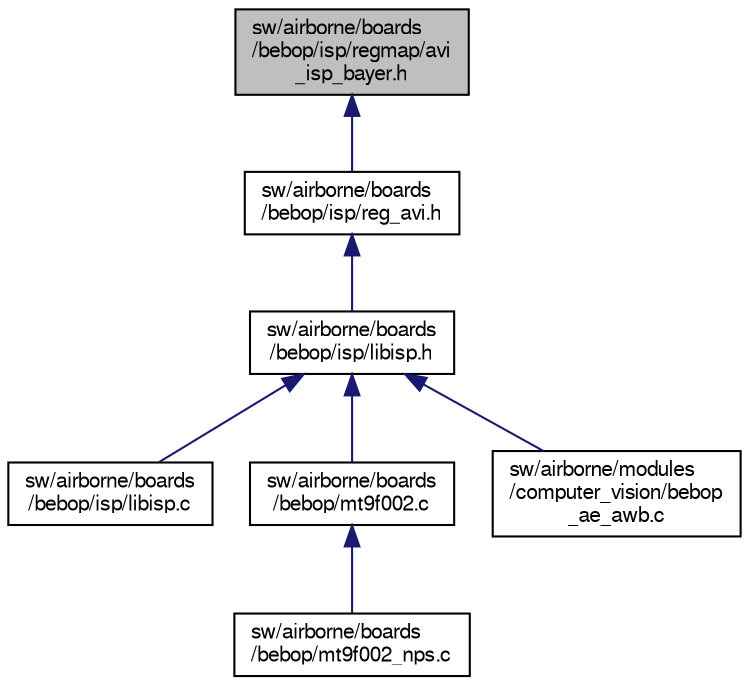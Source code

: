 digraph "sw/airborne/boards/bebop/isp/regmap/avi_isp_bayer.h"
{
  edge [fontname="FreeSans",fontsize="10",labelfontname="FreeSans",labelfontsize="10"];
  node [fontname="FreeSans",fontsize="10",shape=record];
  Node1 [label="sw/airborne/boards\l/bebop/isp/regmap/avi\l_isp_bayer.h",height=0.2,width=0.4,color="black", fillcolor="grey75", style="filled", fontcolor="black"];
  Node1 -> Node2 [dir="back",color="midnightblue",fontsize="10",style="solid",fontname="FreeSans"];
  Node2 [label="sw/airborne/boards\l/bebop/isp/reg_avi.h",height=0.2,width=0.4,color="black", fillcolor="white", style="filled",URL="$reg__avi_8h.html"];
  Node2 -> Node3 [dir="back",color="midnightblue",fontsize="10",style="solid",fontname="FreeSans"];
  Node3 [label="sw/airborne/boards\l/bebop/isp/libisp.h",height=0.2,width=0.4,color="black", fillcolor="white", style="filled",URL="$libisp_8h.html"];
  Node3 -> Node4 [dir="back",color="midnightblue",fontsize="10",style="solid",fontname="FreeSans"];
  Node4 [label="sw/airborne/boards\l/bebop/isp/libisp.c",height=0.2,width=0.4,color="black", fillcolor="white", style="filled",URL="$libisp_8c.html"];
  Node3 -> Node5 [dir="back",color="midnightblue",fontsize="10",style="solid",fontname="FreeSans"];
  Node5 [label="sw/airborne/boards\l/bebop/mt9f002.c",height=0.2,width=0.4,color="black", fillcolor="white", style="filled",URL="$mt9f002_8c.html",tooltip="Initialization of MT9F002 chip and options to change settings. "];
  Node5 -> Node6 [dir="back",color="midnightblue",fontsize="10",style="solid",fontname="FreeSans"];
  Node6 [label="sw/airborne/boards\l/bebop/mt9f002_nps.c",height=0.2,width=0.4,color="black", fillcolor="white", style="filled",URL="$mt9f002__nps_8c.html"];
  Node3 -> Node7 [dir="back",color="midnightblue",fontsize="10",style="solid",fontname="FreeSans"];
  Node7 [label="sw/airborne/modules\l/computer_vision/bebop\l_ae_awb.c",height=0.2,width=0.4,color="black", fillcolor="white", style="filled",URL="$bebop__ae__awb_8c.html"];
}
